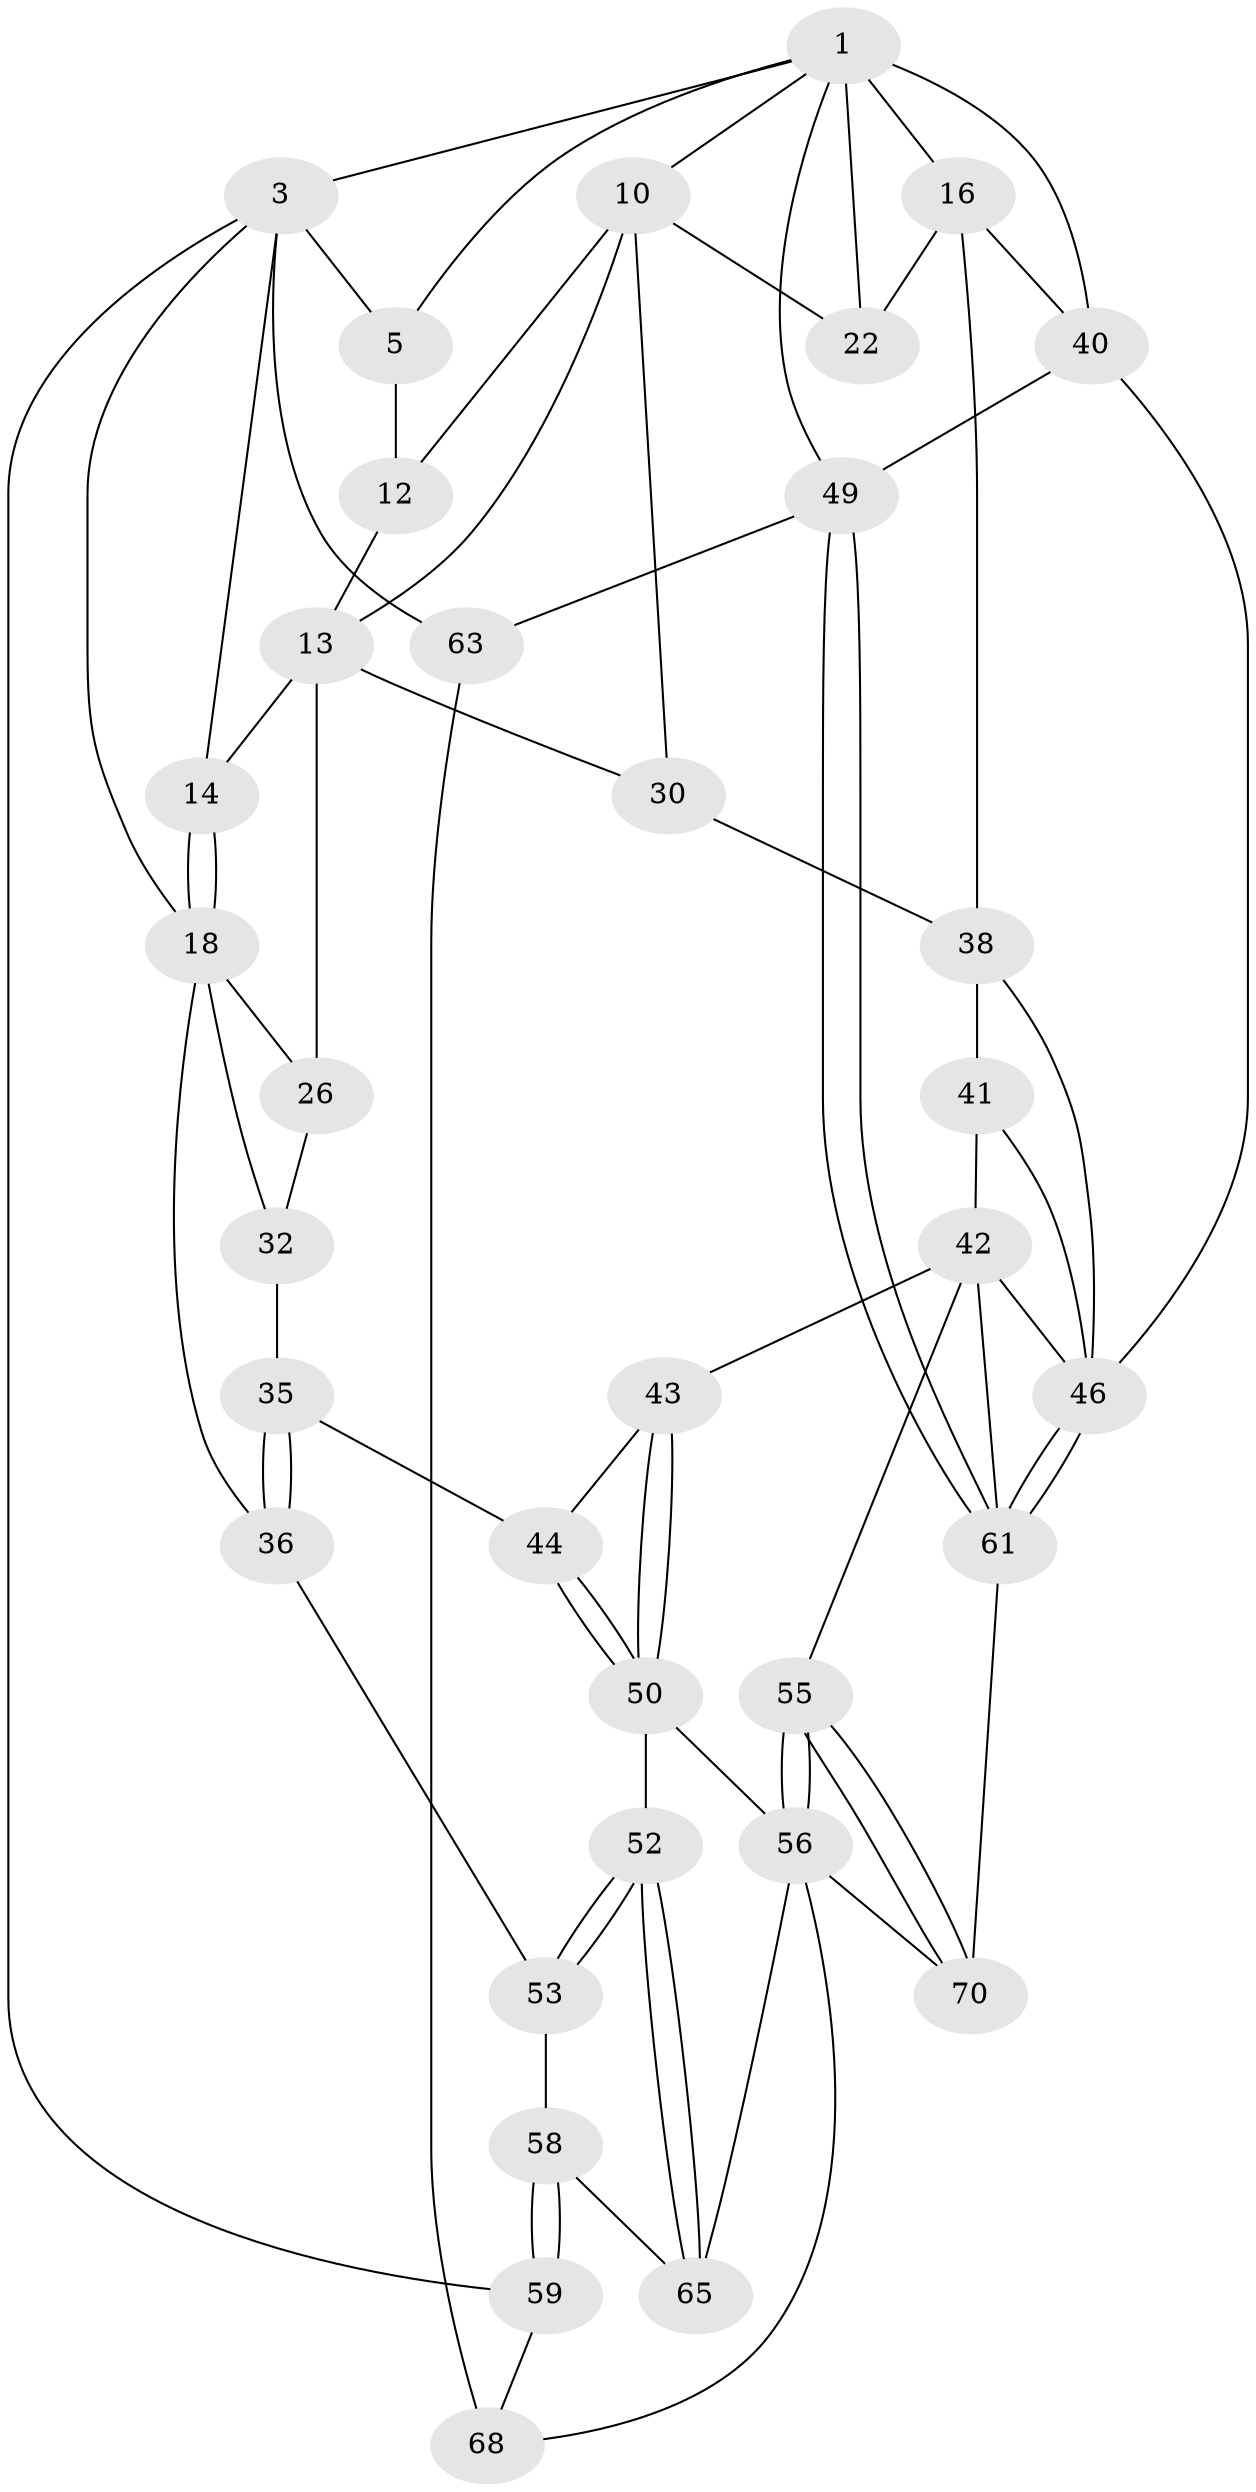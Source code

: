 // original degree distribution, {3: 0.02857142857142857, 6: 0.21428571428571427, 5: 0.5142857142857142, 4: 0.24285714285714285}
// Generated by graph-tools (version 1.1) at 2025/27/03/15/25 16:27:58]
// undirected, 35 vertices, 76 edges
graph export_dot {
graph [start="1"]
  node [color=gray90,style=filled];
  1 [pos="+0.8795323265683408+0",super="+2+7"];
  3 [pos="+0+0",super="+4+21"];
  5 [pos="+0.2920812975153504+0",super="+6"];
  10 [pos="+0.5620734216349805+0.18003095175202047",super="+11+24"];
  12 [pos="+0.33245916329855935+0"];
  13 [pos="+0.39444591300510884+0.18972117958033066",super="+25"];
  14 [pos="+0.031233644415066344+0"];
  16 [pos="+1+0.23205628496898748",super="+29"];
  18 [pos="+0.16468500243001916+0.2107045150326978",super="+27+19"];
  22 [pos="+0.7835490643977512+0.2039774050838501",super="+23"];
  26 [pos="+0.3791844090263169+0.2414536094110011",super="+33"];
  30 [pos="+0.5994292155989943+0.4690546953496677"];
  32 [pos="+0.27850415326698647+0.3593805121235662",super="+34"];
  35 [pos="+0.27120656990836123+0.5850796973458129"];
  36 [pos="+0.24417077020762343+0.5937616955550044"];
  38 [pos="+0.848502517533916+0.5206770475216602",super="+39"];
  40 [pos="+1+0.503235852567798",super="+45"];
  41 [pos="+0.6253433904050083+0.6472772182691661"];
  42 [pos="+0.5935557107507079+0.6869183429847052",super="+54"];
  43 [pos="+0.5239031705244214+0.6899423932681216"];
  44 [pos="+0.3638773995845873+0.6421076409665607"];
  46 [pos="+0.9327333282066939+0.7354204321051387",super="+47"];
  49 [pos="+1+1"];
  50 [pos="+0.42231182246304017+0.869488304843064",super="+51"];
  52 [pos="+0.4106946109931844+0.9015708074446792"];
  53 [pos="+0.25824345495125384+0.7457952068403298"];
  55 [pos="+0.4925343148528695+1"];
  56 [pos="+0.4657988338578778+0.9870854597757911",super="+66"];
  58 [pos="+0.21436799667770656+0.8746952920381859"];
  59 [pos="+0.17898503709106442+0.884022251349275"];
  61 [pos="+0.7172696097398554+1",super="+62"];
  63 [pos="+0+0.7000036429479313",super="+64"];
  65 [pos="+0.22716651888447345+0.8855831856563194"];
  68 [pos="+0.10436604238017241+1",super="+69"];
  70 [pos="+0.5426697838721856+1"];
  1 -- 16 [weight=2];
  1 -- 49;
  1 -- 3;
  1 -- 40;
  1 -- 5;
  1 -- 22 [weight=2];
  1 -- 10;
  3 -- 63 [weight=2];
  3 -- 5;
  3 -- 14;
  3 -- 59;
  3 -- 18;
  5 -- 12;
  10 -- 12;
  10 -- 13;
  10 -- 30;
  10 -- 22;
  12 -- 13;
  13 -- 14;
  13 -- 26 [weight=2];
  13 -- 30;
  14 -- 18;
  14 -- 18;
  16 -- 38;
  16 -- 40;
  16 -- 22;
  18 -- 32 [weight=2];
  18 -- 26;
  18 -- 36;
  26 -- 32;
  30 -- 38;
  32 -- 35;
  35 -- 36;
  35 -- 36;
  35 -- 44;
  36 -- 53;
  38 -- 41;
  38 -- 46;
  40 -- 49;
  40 -- 46;
  41 -- 42;
  41 -- 46;
  42 -- 43;
  42 -- 55;
  42 -- 61;
  42 -- 46;
  43 -- 44;
  43 -- 50;
  43 -- 50;
  44 -- 50;
  44 -- 50;
  46 -- 61;
  46 -- 61;
  49 -- 61;
  49 -- 61;
  49 -- 63;
  50 -- 56;
  50 -- 52;
  52 -- 53;
  52 -- 53;
  52 -- 65;
  52 -- 65;
  53 -- 58;
  55 -- 56;
  55 -- 56;
  55 -- 70;
  55 -- 70;
  56 -- 65;
  56 -- 68;
  56 -- 70;
  58 -- 59;
  58 -- 59;
  58 -- 65;
  59 -- 68;
  61 -- 70;
  63 -- 68 [weight=2];
}

